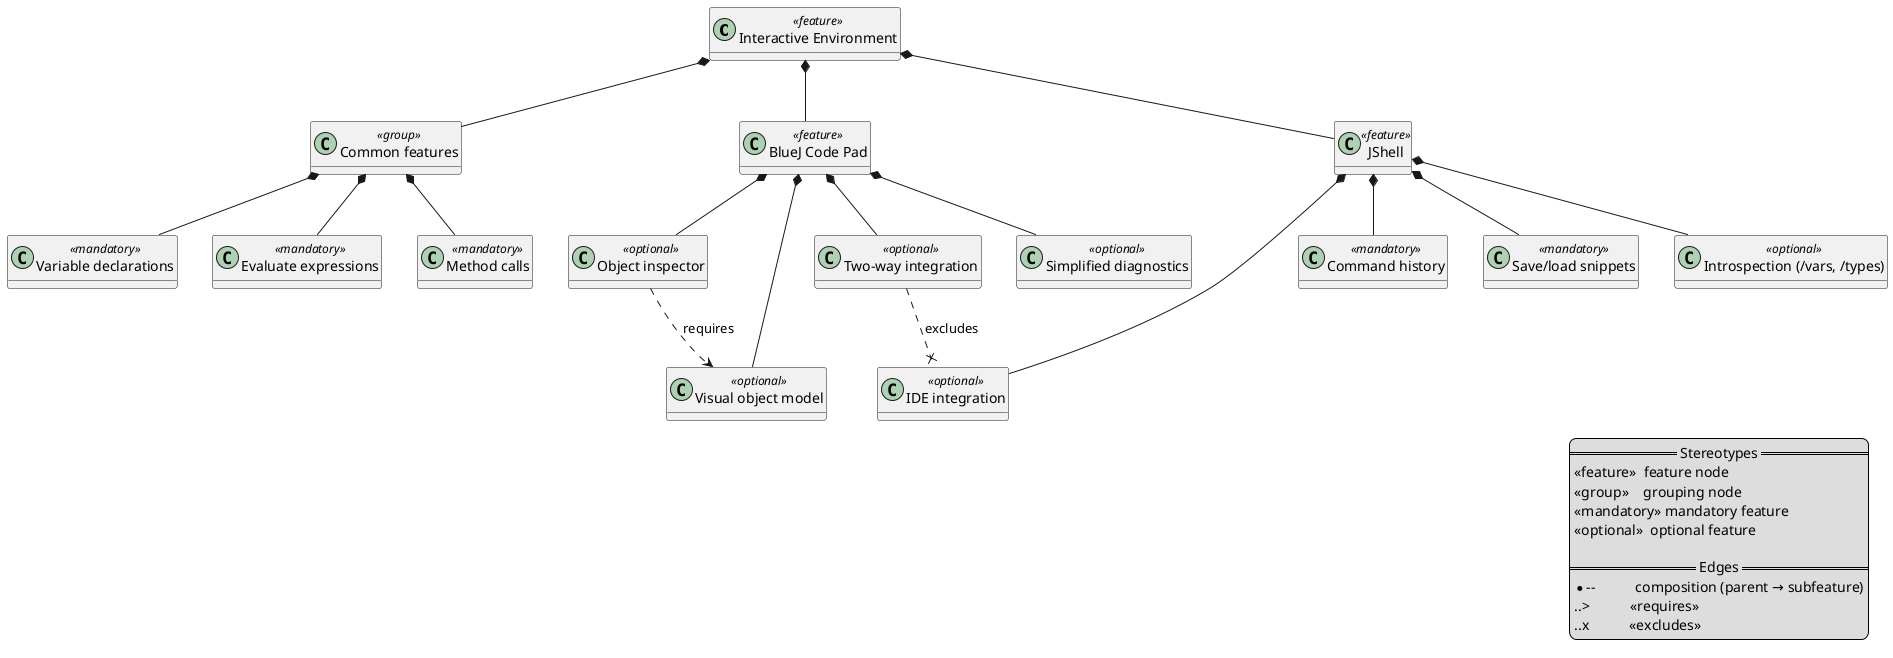 @startuml
skinparam classAttributeIconSize 0
hide methods

' ==== Feature nodes ====
class "Interactive Environment" as Root <<feature>>
class "Common features" as Common <<group>>
class "Evaluate expressions" as Eval <<mandatory>>
class "Method calls" as Calls <<mandatory>>
class "Variable declarations" as Vars <<mandatory>>

class "BlueJ Code Pad" as BJC <<feature>>
class "Visual object model" as VOM <<optional>>
class "Two-way integration" as TWI <<optional>>
class "Simplified diagnostics" as SD <<optional>>
class "Object inspector" as OI <<optional>>

class "JShell" as JSH <<feature>>
class "Command history" as Hist <<mandatory>>
class "Save/load snippets" as Save <<mandatory>>
class "Introspection (/vars, /types)" as Intro <<optional>>
class "IDE integration" as IDE <<optional>>

' ==== Tree (composition means “part-of” in feature tree) ====
Root *-- Common
Root *-- BJC
Root *-- JSH

Common *-- Eval
Common *-- Calls
Common *-- Vars

BJC *-- VOM
BJC *-- TWI
BJC *-- SD
BJC *-- OI

JSH *-- Hist
JSH *-- Save
JSH *-- Intro
JSH *-- IDE

' ==== Cross-tree constraints (requires/excludes) ====
OI ..> VOM : «requires»
TWI ..x IDE : «excludes»

' ==== Legend ====
legend right
  == Stereotypes ==
  <<feature>>  feature node
  <<group>>    grouping node
  <<mandatory>> mandatory feature
  <<optional>>  optional feature

  == Edges ==
  *--           composition (parent → subfeature)
  ..>           «requires»
  ..x           «excludes»
endlegend
@enduml
